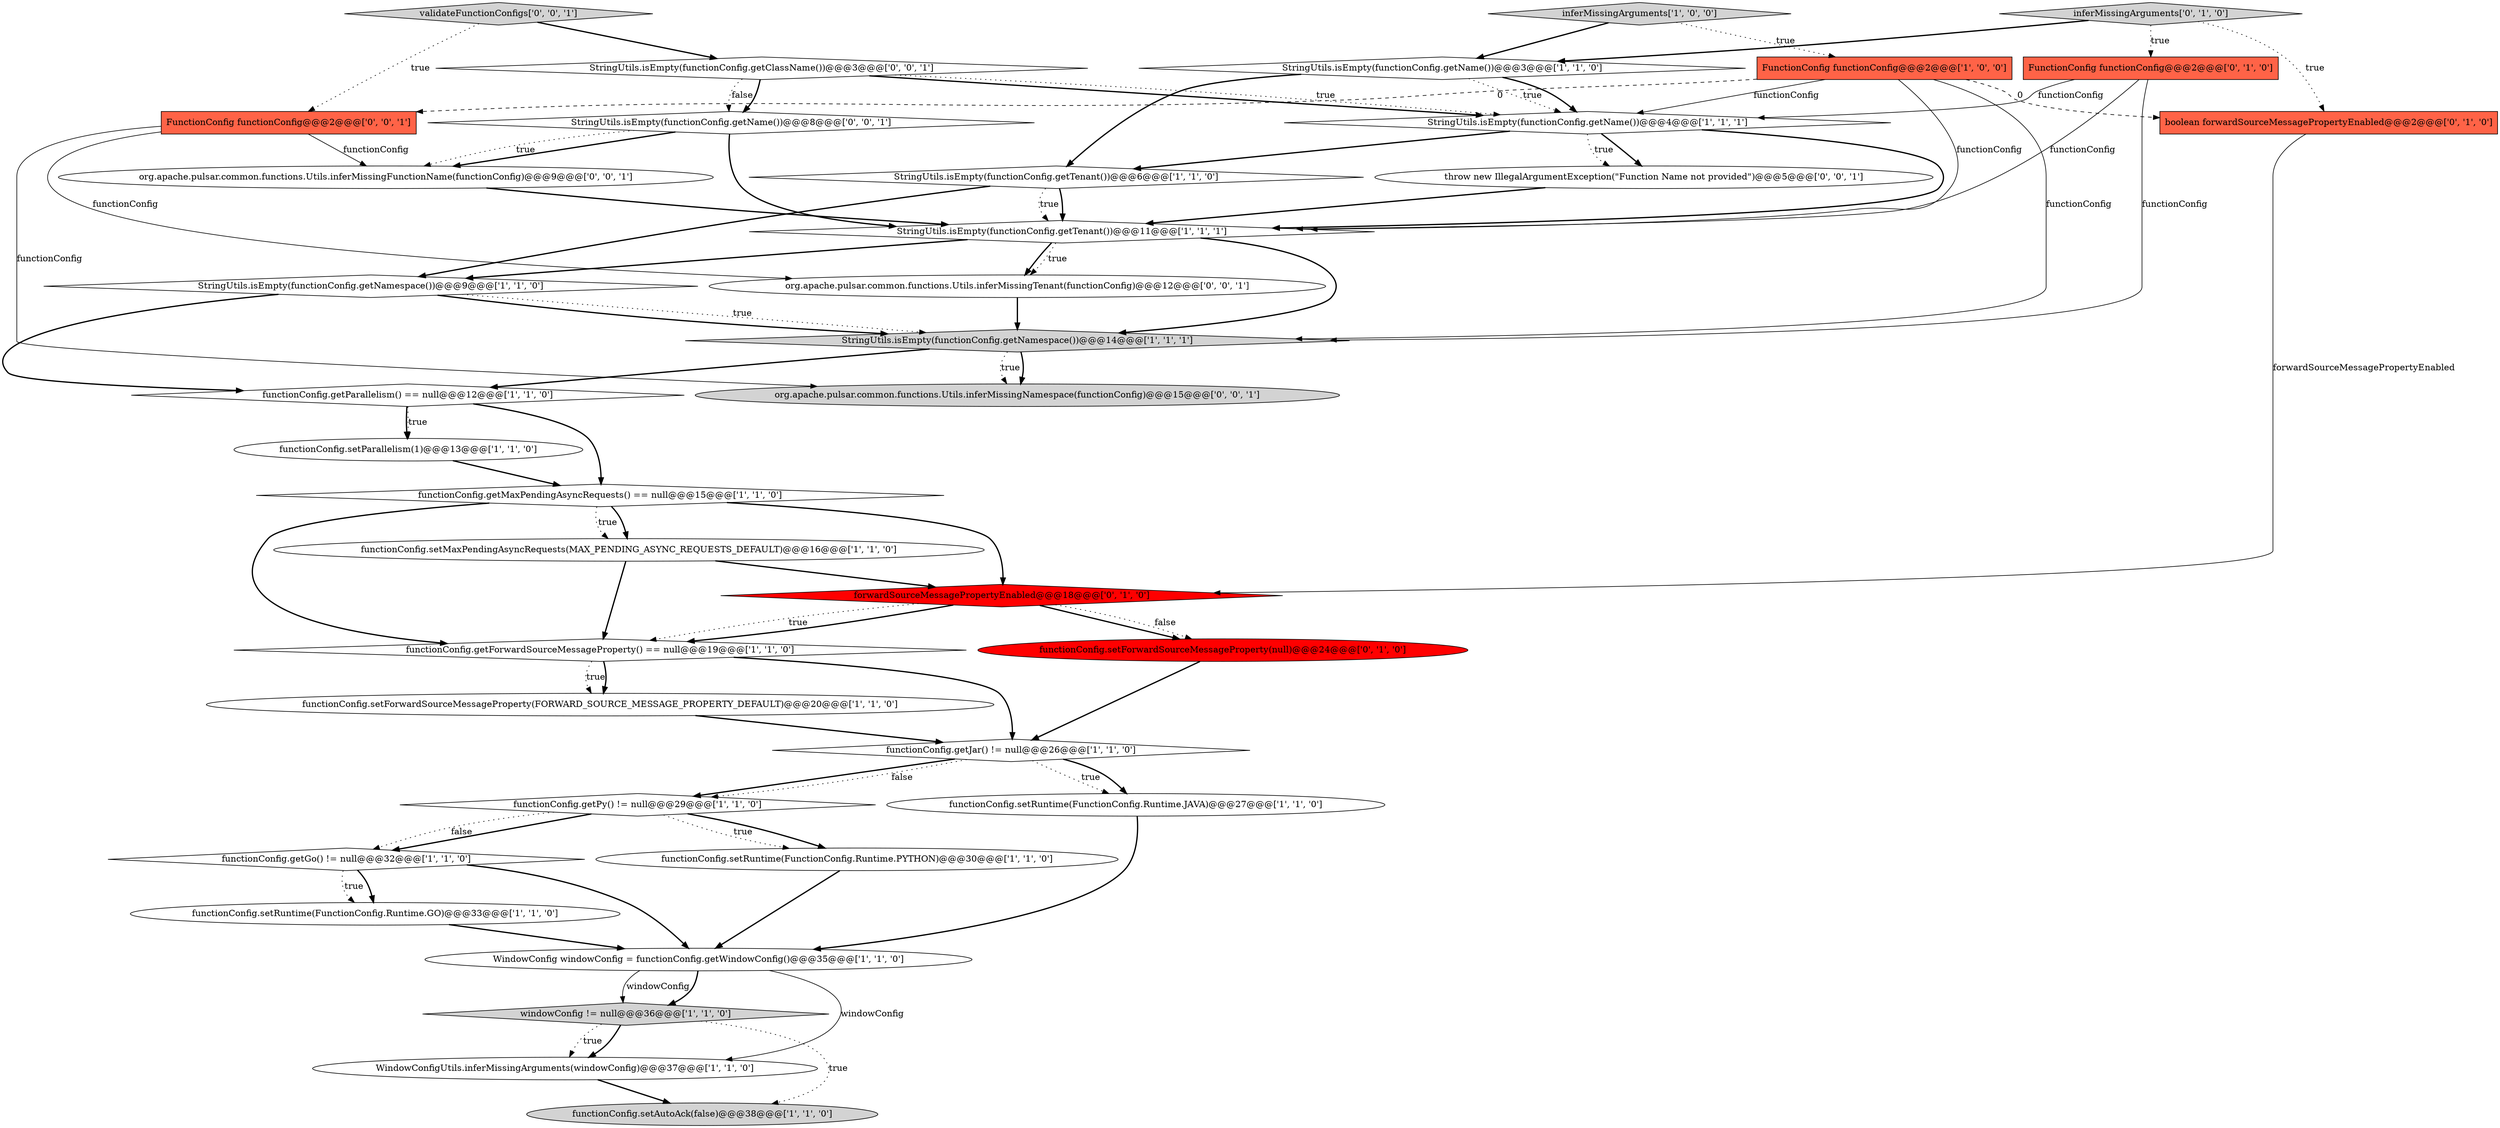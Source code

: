 digraph {
15 [style = filled, label = "functionConfig.getParallelism() == null@@@12@@@['1', '1', '0']", fillcolor = white, shape = diamond image = "AAA0AAABBB1BBB"];
26 [style = filled, label = "inferMissingArguments['0', '1', '0']", fillcolor = lightgray, shape = diamond image = "AAA0AAABBB2BBB"];
27 [style = filled, label = "functionConfig.setForwardSourceMessageProperty(null)@@@24@@@['0', '1', '0']", fillcolor = red, shape = ellipse image = "AAA1AAABBB2BBB"];
20 [style = filled, label = "functionConfig.getPy() != null@@@29@@@['1', '1', '0']", fillcolor = white, shape = diamond image = "AAA0AAABBB1BBB"];
13 [style = filled, label = "StringUtils.isEmpty(functionConfig.getTenant())@@@6@@@['1', '1', '0']", fillcolor = white, shape = diamond image = "AAA0AAABBB1BBB"];
16 [style = filled, label = "functionConfig.getMaxPendingAsyncRequests() == null@@@15@@@['1', '1', '0']", fillcolor = white, shape = diamond image = "AAA0AAABBB1BBB"];
24 [style = filled, label = "FunctionConfig functionConfig@@@2@@@['0', '1', '0']", fillcolor = tomato, shape = box image = "AAA0AAABBB2BBB"];
31 [style = filled, label = "org.apache.pulsar.common.functions.Utils.inferMissingNamespace(functionConfig)@@@15@@@['0', '0', '1']", fillcolor = lightgray, shape = ellipse image = "AAA0AAABBB3BBB"];
2 [style = filled, label = "FunctionConfig functionConfig@@@2@@@['1', '0', '0']", fillcolor = tomato, shape = box image = "AAA1AAABBB1BBB"];
14 [style = filled, label = "StringUtils.isEmpty(functionConfig.getNamespace())@@@14@@@['1', '1', '1']", fillcolor = lightgray, shape = diamond image = "AAA0AAABBB1BBB"];
6 [style = filled, label = "functionConfig.setRuntime(FunctionConfig.Runtime.PYTHON)@@@30@@@['1', '1', '0']", fillcolor = white, shape = ellipse image = "AAA0AAABBB1BBB"];
3 [style = filled, label = "StringUtils.isEmpty(functionConfig.getName())@@@4@@@['1', '1', '1']", fillcolor = white, shape = diamond image = "AAA0AAABBB1BBB"];
36 [style = filled, label = "StringUtils.isEmpty(functionConfig.getName())@@@8@@@['0', '0', '1']", fillcolor = white, shape = diamond image = "AAA0AAABBB3BBB"];
22 [style = filled, label = "StringUtils.isEmpty(functionConfig.getTenant())@@@11@@@['1', '1', '1']", fillcolor = white, shape = diamond image = "AAA0AAABBB1BBB"];
0 [style = filled, label = "inferMissingArguments['1', '0', '0']", fillcolor = lightgray, shape = diamond image = "AAA0AAABBB1BBB"];
30 [style = filled, label = "throw new IllegalArgumentException(\"Function Name not provided\")@@@5@@@['0', '0', '1']", fillcolor = white, shape = ellipse image = "AAA0AAABBB3BBB"];
8 [style = filled, label = "functionConfig.setParallelism(1)@@@13@@@['1', '1', '0']", fillcolor = white, shape = ellipse image = "AAA0AAABBB1BBB"];
1 [style = filled, label = "functionConfig.setRuntime(FunctionConfig.Runtime.GO)@@@33@@@['1', '1', '0']", fillcolor = white, shape = ellipse image = "AAA0AAABBB1BBB"];
18 [style = filled, label = "WindowConfig windowConfig = functionConfig.getWindowConfig()@@@35@@@['1', '1', '0']", fillcolor = white, shape = ellipse image = "AAA0AAABBB1BBB"];
35 [style = filled, label = "StringUtils.isEmpty(functionConfig.getClassName())@@@3@@@['0', '0', '1']", fillcolor = white, shape = diamond image = "AAA0AAABBB3BBB"];
12 [style = filled, label = "WindowConfigUtils.inferMissingArguments(windowConfig)@@@37@@@['1', '1', '0']", fillcolor = white, shape = ellipse image = "AAA0AAABBB1BBB"];
9 [style = filled, label = "functionConfig.getGo() != null@@@32@@@['1', '1', '0']", fillcolor = white, shape = diamond image = "AAA0AAABBB1BBB"];
23 [style = filled, label = "windowConfig != null@@@36@@@['1', '1', '0']", fillcolor = lightgray, shape = diamond image = "AAA0AAABBB1BBB"];
10 [style = filled, label = "StringUtils.isEmpty(functionConfig.getName())@@@3@@@['1', '1', '0']", fillcolor = white, shape = diamond image = "AAA0AAABBB1BBB"];
21 [style = filled, label = "functionConfig.setAutoAck(false)@@@38@@@['1', '1', '0']", fillcolor = lightgray, shape = ellipse image = "AAA0AAABBB1BBB"];
33 [style = filled, label = "org.apache.pulsar.common.functions.Utils.inferMissingTenant(functionConfig)@@@12@@@['0', '0', '1']", fillcolor = white, shape = ellipse image = "AAA0AAABBB3BBB"];
32 [style = filled, label = "FunctionConfig functionConfig@@@2@@@['0', '0', '1']", fillcolor = tomato, shape = box image = "AAA0AAABBB3BBB"];
25 [style = filled, label = "forwardSourceMessagePropertyEnabled@@@18@@@['0', '1', '0']", fillcolor = red, shape = diamond image = "AAA1AAABBB2BBB"];
11 [style = filled, label = "functionConfig.setRuntime(FunctionConfig.Runtime.JAVA)@@@27@@@['1', '1', '0']", fillcolor = white, shape = ellipse image = "AAA0AAABBB1BBB"];
4 [style = filled, label = "functionConfig.getJar() != null@@@26@@@['1', '1', '0']", fillcolor = white, shape = diamond image = "AAA0AAABBB1BBB"];
7 [style = filled, label = "functionConfig.setMaxPendingAsyncRequests(MAX_PENDING_ASYNC_REQUESTS_DEFAULT)@@@16@@@['1', '1', '0']", fillcolor = white, shape = ellipse image = "AAA0AAABBB1BBB"];
5 [style = filled, label = "StringUtils.isEmpty(functionConfig.getNamespace())@@@9@@@['1', '1', '0']", fillcolor = white, shape = diamond image = "AAA0AAABBB1BBB"];
34 [style = filled, label = "org.apache.pulsar.common.functions.Utils.inferMissingFunctionName(functionConfig)@@@9@@@['0', '0', '1']", fillcolor = white, shape = ellipse image = "AAA0AAABBB3BBB"];
19 [style = filled, label = "functionConfig.setForwardSourceMessageProperty(FORWARD_SOURCE_MESSAGE_PROPERTY_DEFAULT)@@@20@@@['1', '1', '0']", fillcolor = white, shape = ellipse image = "AAA0AAABBB1BBB"];
17 [style = filled, label = "functionConfig.getForwardSourceMessageProperty() == null@@@19@@@['1', '1', '0']", fillcolor = white, shape = diamond image = "AAA0AAABBB1BBB"];
28 [style = filled, label = "boolean forwardSourceMessagePropertyEnabled@@@2@@@['0', '1', '0']", fillcolor = tomato, shape = box image = "AAA1AAABBB2BBB"];
29 [style = filled, label = "validateFunctionConfigs['0', '0', '1']", fillcolor = lightgray, shape = diamond image = "AAA0AAABBB3BBB"];
8->16 [style = bold, label=""];
32->34 [style = solid, label="functionConfig"];
20->9 [style = bold, label=""];
32->31 [style = solid, label="functionConfig"];
26->10 [style = bold, label=""];
2->32 [style = dashed, label="0"];
16->7 [style = bold, label=""];
10->3 [style = dotted, label="true"];
5->15 [style = bold, label=""];
28->25 [style = solid, label="forwardSourceMessagePropertyEnabled"];
32->33 [style = solid, label="functionConfig"];
24->22 [style = solid, label="functionConfig"];
16->7 [style = dotted, label="true"];
15->8 [style = dotted, label="true"];
26->28 [style = dotted, label="true"];
26->24 [style = dotted, label="true"];
23->12 [style = bold, label=""];
13->22 [style = bold, label=""];
3->30 [style = bold, label=""];
22->33 [style = bold, label=""];
20->9 [style = dotted, label="false"];
12->21 [style = bold, label=""];
18->12 [style = solid, label="windowConfig"];
23->21 [style = dotted, label="true"];
22->33 [style = dotted, label="true"];
3->30 [style = dotted, label="true"];
16->17 [style = bold, label=""];
22->5 [style = bold, label=""];
11->18 [style = bold, label=""];
25->27 [style = bold, label=""];
13->22 [style = dotted, label="true"];
2->28 [style = dashed, label="0"];
24->14 [style = solid, label="functionConfig"];
13->5 [style = bold, label=""];
14->15 [style = bold, label=""];
29->35 [style = bold, label=""];
18->23 [style = solid, label="windowConfig"];
9->1 [style = bold, label=""];
22->14 [style = bold, label=""];
29->32 [style = dotted, label="true"];
20->6 [style = dotted, label="true"];
7->17 [style = bold, label=""];
18->23 [style = bold, label=""];
35->3 [style = bold, label=""];
6->18 [style = bold, label=""];
35->36 [style = dotted, label="false"];
25->27 [style = dotted, label="false"];
4->11 [style = dotted, label="true"];
25->17 [style = bold, label=""];
2->22 [style = solid, label="functionConfig"];
9->18 [style = bold, label=""];
10->13 [style = bold, label=""];
14->31 [style = bold, label=""];
17->19 [style = dotted, label="true"];
9->1 [style = dotted, label="true"];
4->20 [style = bold, label=""];
15->8 [style = bold, label=""];
36->34 [style = bold, label=""];
17->4 [style = bold, label=""];
5->14 [style = dotted, label="true"];
33->14 [style = bold, label=""];
30->22 [style = bold, label=""];
35->3 [style = dotted, label="true"];
10->3 [style = bold, label=""];
1->18 [style = bold, label=""];
16->25 [style = bold, label=""];
20->6 [style = bold, label=""];
5->14 [style = bold, label=""];
15->16 [style = bold, label=""];
3->22 [style = bold, label=""];
17->19 [style = bold, label=""];
2->14 [style = solid, label="functionConfig"];
34->22 [style = bold, label=""];
24->3 [style = solid, label="functionConfig"];
27->4 [style = bold, label=""];
0->10 [style = bold, label=""];
25->17 [style = dotted, label="true"];
4->20 [style = dotted, label="false"];
3->13 [style = bold, label=""];
14->31 [style = dotted, label="true"];
7->25 [style = bold, label=""];
19->4 [style = bold, label=""];
0->2 [style = dotted, label="true"];
35->36 [style = bold, label=""];
23->12 [style = dotted, label="true"];
4->11 [style = bold, label=""];
2->3 [style = solid, label="functionConfig"];
36->34 [style = dotted, label="true"];
36->22 [style = bold, label=""];
}

